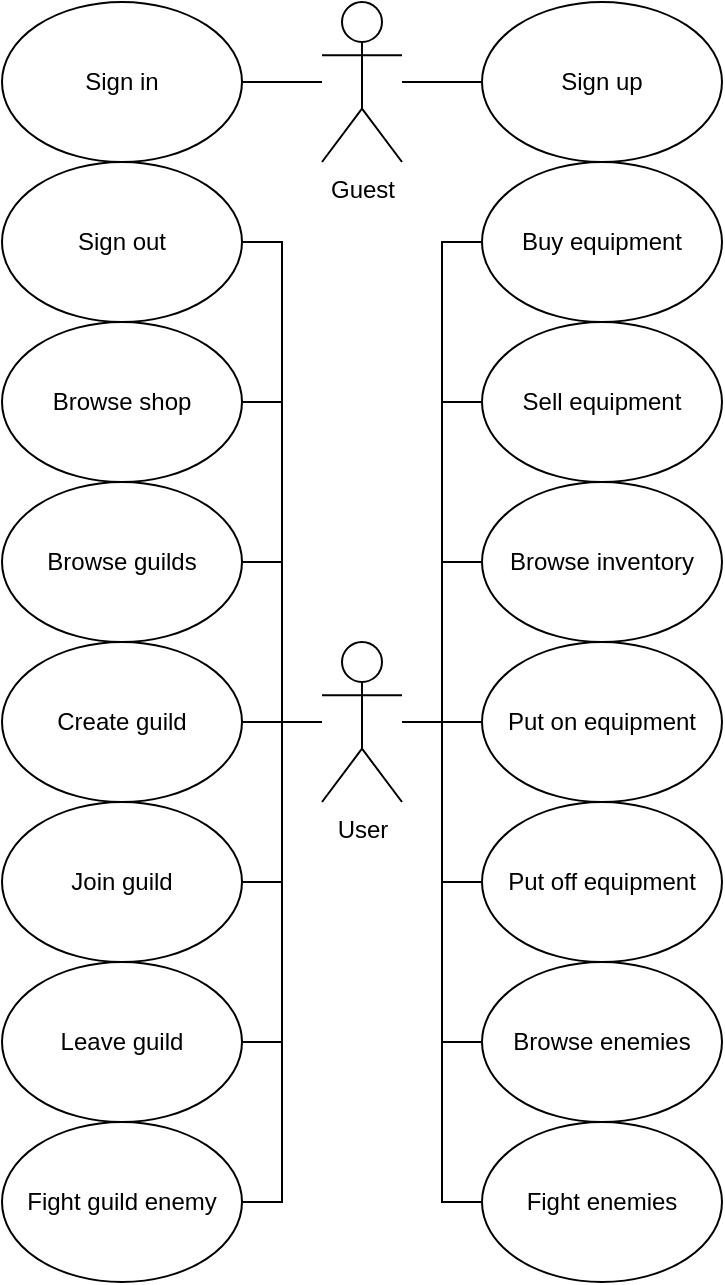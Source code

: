 <mxfile version="20.2.3" type="device"><diagram id="m5k7YljU9zj_w7JJp1Zg" name="use-case"><mxGraphModel dx="572" dy="370" grid="1" gridSize="10" guides="1" tooltips="1" connect="1" arrows="1" fold="1" page="1" pageScale="1" pageWidth="827" pageHeight="1169" math="0" shadow="0"><root><mxCell id="0"/><mxCell id="1" parent="0"/><mxCell id="KWtmATFgG-nZnUqP9SAY-2" value="Sign up" style="ellipse;whiteSpace=wrap;html=1;" vertex="1" parent="1"><mxGeometry x="440" y="80" width="120" height="80" as="geometry"/></mxCell><mxCell id="KWtmATFgG-nZnUqP9SAY-3" value="Sign in" style="ellipse;whiteSpace=wrap;html=1;" vertex="1" parent="1"><mxGeometry x="200" y="80" width="120" height="80" as="geometry"/></mxCell><mxCell id="KWtmATFgG-nZnUqP9SAY-4" value="Create guild" style="ellipse;whiteSpace=wrap;html=1;" vertex="1" parent="1"><mxGeometry x="200" y="400" width="120" height="80" as="geometry"/></mxCell><mxCell id="KWtmATFgG-nZnUqP9SAY-5" value="Join guild" style="ellipse;whiteSpace=wrap;html=1;" vertex="1" parent="1"><mxGeometry x="200" y="480" width="120" height="80" as="geometry"/></mxCell><mxCell id="KWtmATFgG-nZnUqP9SAY-6" value="Fight guild enemy" style="ellipse;whiteSpace=wrap;html=1;" vertex="1" parent="1"><mxGeometry x="200" y="640" width="120" height="80" as="geometry"/></mxCell><mxCell id="KWtmATFgG-nZnUqP9SAY-7" value="Buy equipment" style="ellipse;whiteSpace=wrap;html=1;" vertex="1" parent="1"><mxGeometry x="440" y="160" width="120" height="80" as="geometry"/></mxCell><mxCell id="KWtmATFgG-nZnUqP9SAY-8" value="Sell equipment" style="ellipse;whiteSpace=wrap;html=1;" vertex="1" parent="1"><mxGeometry x="440" y="240" width="120" height="80" as="geometry"/></mxCell><mxCell id="KWtmATFgG-nZnUqP9SAY-9" value="Put on equipment" style="ellipse;whiteSpace=wrap;html=1;" vertex="1" parent="1"><mxGeometry x="440" y="400" width="120" height="80" as="geometry"/></mxCell><mxCell id="KWtmATFgG-nZnUqP9SAY-10" value="Put off equipment" style="ellipse;whiteSpace=wrap;html=1;" vertex="1" parent="1"><mxGeometry x="440" y="480" width="120" height="80" as="geometry"/></mxCell><mxCell id="KWtmATFgG-nZnUqP9SAY-11" value="Leave guild" style="ellipse;whiteSpace=wrap;html=1;" vertex="1" parent="1"><mxGeometry x="200" y="560" width="120" height="80" as="geometry"/></mxCell><mxCell id="KWtmATFgG-nZnUqP9SAY-12" value="Sign out" style="ellipse;whiteSpace=wrap;html=1;" vertex="1" parent="1"><mxGeometry x="200" y="160" width="120" height="80" as="geometry"/></mxCell><mxCell id="KWtmATFgG-nZnUqP9SAY-14" value="Browse guilds" style="ellipse;whiteSpace=wrap;html=1;" vertex="1" parent="1"><mxGeometry x="200" y="320" width="120" height="80" as="geometry"/></mxCell><mxCell id="KWtmATFgG-nZnUqP9SAY-15" value="Browse shop" style="ellipse;whiteSpace=wrap;html=1;" vertex="1" parent="1"><mxGeometry x="200" y="240" width="120" height="80" as="geometry"/></mxCell><mxCell id="KWtmATFgG-nZnUqP9SAY-16" value="Browse inventory" style="ellipse;whiteSpace=wrap;html=1;" vertex="1" parent="1"><mxGeometry x="440" y="320" width="120" height="80" as="geometry"/></mxCell><mxCell id="KWtmATFgG-nZnUqP9SAY-17" value="Browse enemies" style="ellipse;whiteSpace=wrap;html=1;" vertex="1" parent="1"><mxGeometry x="440" y="560" width="120" height="80" as="geometry"/></mxCell><mxCell id="KWtmATFgG-nZnUqP9SAY-18" value="Fight enemies" style="ellipse;whiteSpace=wrap;html=1;" vertex="1" parent="1"><mxGeometry x="440" y="640" width="120" height="80" as="geometry"/></mxCell><mxCell id="KWtmATFgG-nZnUqP9SAY-21" value="" style="edgeStyle=orthogonalEdgeStyle;rounded=0;orthogonalLoop=1;jettySize=auto;html=1;endArrow=none;endFill=0;" edge="1" parent="1" source="KWtmATFgG-nZnUqP9SAY-19" target="KWtmATFgG-nZnUqP9SAY-2"><mxGeometry relative="1" as="geometry"/></mxCell><mxCell id="KWtmATFgG-nZnUqP9SAY-22" value="" style="edgeStyle=orthogonalEdgeStyle;rounded=0;orthogonalLoop=1;jettySize=auto;html=1;endArrow=none;endFill=0;" edge="1" parent="1" source="KWtmATFgG-nZnUqP9SAY-19" target="KWtmATFgG-nZnUqP9SAY-3"><mxGeometry relative="1" as="geometry"/></mxCell><mxCell id="KWtmATFgG-nZnUqP9SAY-19" value="Guest" style="shape=umlActor;verticalLabelPosition=bottom;verticalAlign=top;html=1;outlineConnect=0;" vertex="1" parent="1"><mxGeometry x="360" y="80" width="40" height="80" as="geometry"/></mxCell><mxCell id="KWtmATFgG-nZnUqP9SAY-23" value="" style="edgeStyle=orthogonalEdgeStyle;rounded=0;orthogonalLoop=1;jettySize=auto;html=1;endArrow=none;endFill=0;" edge="1" parent="1" source="KWtmATFgG-nZnUqP9SAY-20" target="KWtmATFgG-nZnUqP9SAY-10"><mxGeometry relative="1" as="geometry"/></mxCell><mxCell id="KWtmATFgG-nZnUqP9SAY-26" value="" style="edgeStyle=orthogonalEdgeStyle;rounded=0;orthogonalLoop=1;jettySize=auto;html=1;endArrow=none;endFill=0;" edge="1" parent="1" source="KWtmATFgG-nZnUqP9SAY-20" target="KWtmATFgG-nZnUqP9SAY-5"><mxGeometry relative="1" as="geometry"/></mxCell><mxCell id="KWtmATFgG-nZnUqP9SAY-33" value="" style="edgeStyle=orthogonalEdgeStyle;rounded=0;orthogonalLoop=1;jettySize=auto;html=1;endArrow=none;endFill=0;" edge="1" parent="1" source="KWtmATFgG-nZnUqP9SAY-20" target="KWtmATFgG-nZnUqP9SAY-4"><mxGeometry relative="1" as="geometry"/></mxCell><mxCell id="KWtmATFgG-nZnUqP9SAY-20" value="User" style="shape=umlActor;verticalLabelPosition=bottom;verticalAlign=top;html=1;outlineConnect=0;" vertex="1" parent="1"><mxGeometry x="360" y="400" width="40" height="80" as="geometry"/></mxCell><mxCell id="KWtmATFgG-nZnUqP9SAY-24" value="" style="edgeStyle=orthogonalEdgeStyle;rounded=0;orthogonalLoop=1;jettySize=auto;html=1;endArrow=none;endFill=0;" edge="1" parent="1" source="KWtmATFgG-nZnUqP9SAY-20" target="KWtmATFgG-nZnUqP9SAY-17"><mxGeometry relative="1" as="geometry"><mxPoint x="410" y="530" as="sourcePoint"/><mxPoint x="450" y="530" as="targetPoint"/><Array as="points"><mxPoint x="420" y="440"/><mxPoint x="420" y="600"/></Array></mxGeometry></mxCell><mxCell id="KWtmATFgG-nZnUqP9SAY-25" value="" style="edgeStyle=orthogonalEdgeStyle;rounded=0;orthogonalLoop=1;jettySize=auto;html=1;endArrow=none;endFill=0;" edge="1" parent="1" source="KWtmATFgG-nZnUqP9SAY-20" target="KWtmATFgG-nZnUqP9SAY-18"><mxGeometry relative="1" as="geometry"><mxPoint x="410" y="530" as="sourcePoint"/><mxPoint x="450" y="610" as="targetPoint"/><Array as="points"><mxPoint x="420" y="440"/><mxPoint x="420" y="680"/></Array></mxGeometry></mxCell><mxCell id="KWtmATFgG-nZnUqP9SAY-27" value="" style="edgeStyle=orthogonalEdgeStyle;rounded=0;orthogonalLoop=1;jettySize=auto;html=1;endArrow=none;endFill=0;" edge="1" parent="1" source="KWtmATFgG-nZnUqP9SAY-20" target="KWtmATFgG-nZnUqP9SAY-11"><mxGeometry relative="1" as="geometry"><mxPoint x="370" y="530" as="sourcePoint"/><mxPoint x="330" y="530" as="targetPoint"/><Array as="points"><mxPoint x="340" y="440"/><mxPoint x="340" y="600"/></Array></mxGeometry></mxCell><mxCell id="KWtmATFgG-nZnUqP9SAY-28" value="" style="edgeStyle=orthogonalEdgeStyle;rounded=0;orthogonalLoop=1;jettySize=auto;html=1;endArrow=none;endFill=0;" edge="1" parent="1" source="KWtmATFgG-nZnUqP9SAY-20" target="KWtmATFgG-nZnUqP9SAY-6"><mxGeometry relative="1" as="geometry"><mxPoint x="370" y="530" as="sourcePoint"/><mxPoint x="330" y="610" as="targetPoint"/><Array as="points"><mxPoint x="340" y="440"/><mxPoint x="340" y="680"/></Array></mxGeometry></mxCell><mxCell id="KWtmATFgG-nZnUqP9SAY-29" value="" style="edgeStyle=orthogonalEdgeStyle;rounded=0;orthogonalLoop=1;jettySize=auto;html=1;endArrow=none;endFill=0;" edge="1" parent="1" source="KWtmATFgG-nZnUqP9SAY-20" target="KWtmATFgG-nZnUqP9SAY-9"><mxGeometry relative="1" as="geometry"><mxPoint x="410" y="530" as="sourcePoint"/><mxPoint x="450" y="530" as="targetPoint"/></mxGeometry></mxCell><mxCell id="KWtmATFgG-nZnUqP9SAY-30" value="" style="edgeStyle=orthogonalEdgeStyle;rounded=0;orthogonalLoop=1;jettySize=auto;html=1;endArrow=none;endFill=0;" edge="1" parent="1" source="KWtmATFgG-nZnUqP9SAY-20" target="KWtmATFgG-nZnUqP9SAY-16"><mxGeometry relative="1" as="geometry"><mxPoint x="410" y="530" as="sourcePoint"/><mxPoint x="450" y="450" as="targetPoint"/><Array as="points"><mxPoint x="420" y="440"/><mxPoint x="420" y="360"/></Array></mxGeometry></mxCell><mxCell id="KWtmATFgG-nZnUqP9SAY-31" value="" style="edgeStyle=orthogonalEdgeStyle;rounded=0;orthogonalLoop=1;jettySize=auto;html=1;endArrow=none;endFill=0;" edge="1" parent="1" source="KWtmATFgG-nZnUqP9SAY-20" target="KWtmATFgG-nZnUqP9SAY-8"><mxGeometry relative="1" as="geometry"><mxPoint x="410" y="530" as="sourcePoint"/><mxPoint x="450" y="370" as="targetPoint"/><Array as="points"><mxPoint x="420" y="440"/><mxPoint x="420" y="280"/></Array></mxGeometry></mxCell><mxCell id="KWtmATFgG-nZnUqP9SAY-32" value="" style="edgeStyle=orthogonalEdgeStyle;rounded=0;orthogonalLoop=1;jettySize=auto;html=1;endArrow=none;endFill=0;" edge="1" parent="1" source="KWtmATFgG-nZnUqP9SAY-20" target="KWtmATFgG-nZnUqP9SAY-7"><mxGeometry relative="1" as="geometry"><mxPoint x="410" y="450" as="sourcePoint"/><mxPoint x="450" y="290" as="targetPoint"/><Array as="points"><mxPoint x="420" y="440"/><mxPoint x="420" y="200"/></Array></mxGeometry></mxCell><mxCell id="KWtmATFgG-nZnUqP9SAY-34" value="" style="edgeStyle=orthogonalEdgeStyle;rounded=0;orthogonalLoop=1;jettySize=auto;html=1;endArrow=none;endFill=0;" edge="1" parent="1" source="KWtmATFgG-nZnUqP9SAY-20" target="KWtmATFgG-nZnUqP9SAY-14"><mxGeometry relative="1" as="geometry"><mxPoint x="370" y="450" as="sourcePoint"/><mxPoint x="330" y="450" as="targetPoint"/></mxGeometry></mxCell><mxCell id="KWtmATFgG-nZnUqP9SAY-35" value="" style="edgeStyle=orthogonalEdgeStyle;rounded=0;orthogonalLoop=1;jettySize=auto;html=1;endArrow=none;endFill=0;" edge="1" parent="1" source="KWtmATFgG-nZnUqP9SAY-20" target="KWtmATFgG-nZnUqP9SAY-15"><mxGeometry relative="1" as="geometry"><mxPoint x="370" y="450" as="sourcePoint"/><mxPoint x="330" y="370" as="targetPoint"/><Array as="points"><mxPoint x="340" y="440"/><mxPoint x="340" y="280"/></Array></mxGeometry></mxCell><mxCell id="KWtmATFgG-nZnUqP9SAY-36" value="" style="edgeStyle=orthogonalEdgeStyle;rounded=0;orthogonalLoop=1;jettySize=auto;html=1;endArrow=none;endFill=0;" edge="1" parent="1" source="KWtmATFgG-nZnUqP9SAY-20" target="KWtmATFgG-nZnUqP9SAY-12"><mxGeometry relative="1" as="geometry"><mxPoint x="370" y="450" as="sourcePoint"/><mxPoint x="330" y="290" as="targetPoint"/><Array as="points"><mxPoint x="340" y="440"/><mxPoint x="340" y="200"/></Array></mxGeometry></mxCell></root></mxGraphModel></diagram></mxfile>
